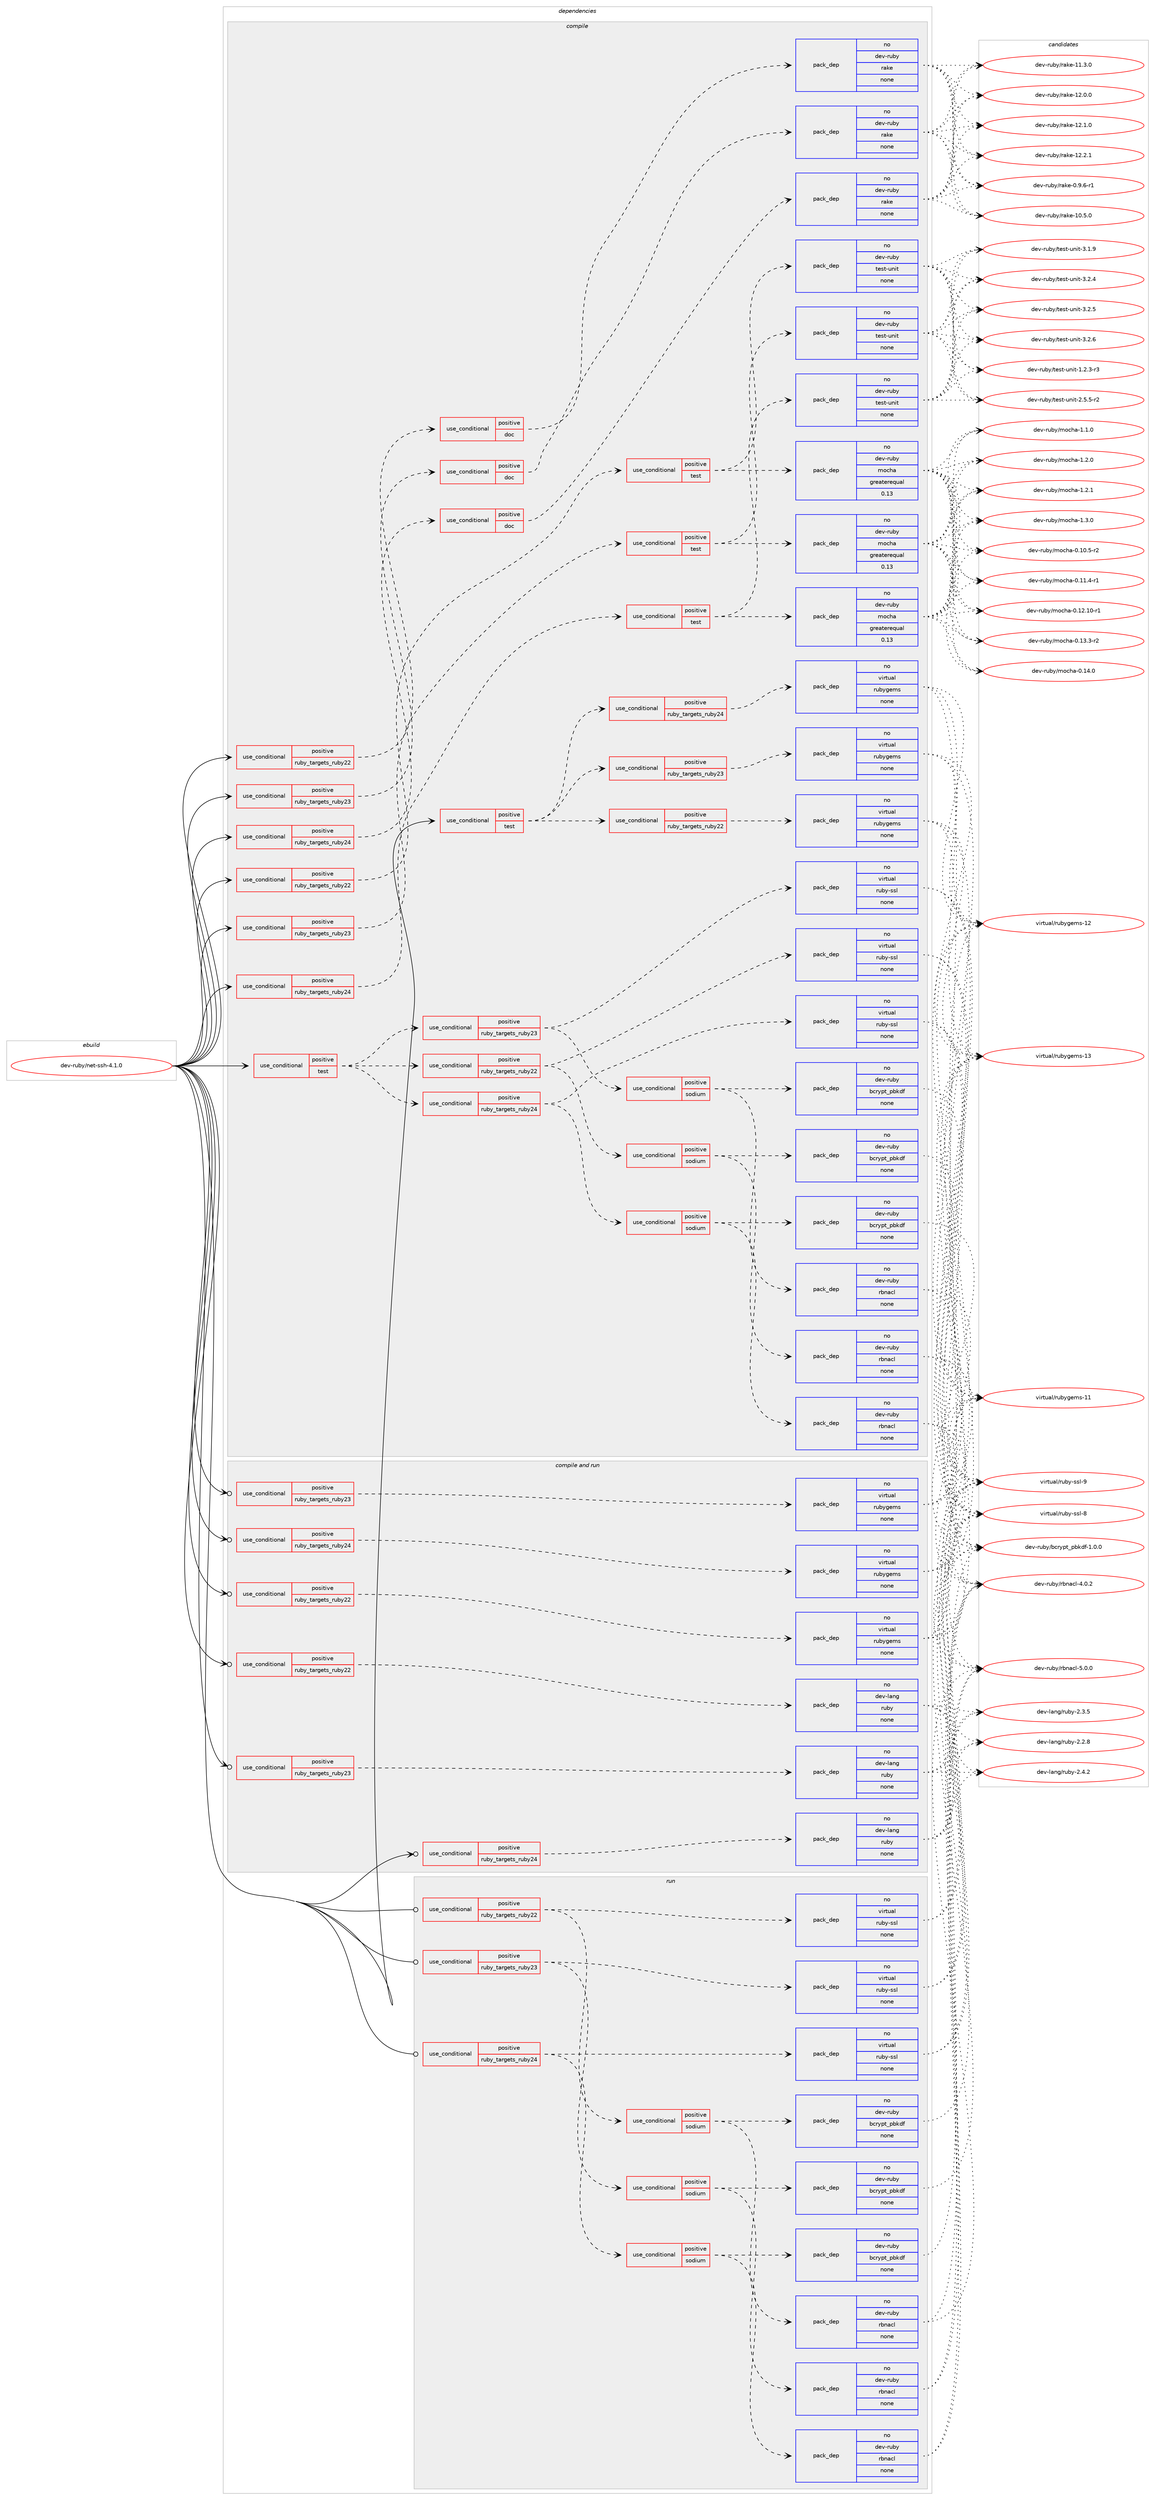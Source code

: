 digraph prolog {

# *************
# Graph options
# *************

newrank=true;
concentrate=true;
compound=true;
graph [rankdir=LR,fontname=Helvetica,fontsize=10,ranksep=1.5];#, ranksep=2.5, nodesep=0.2];
edge  [arrowhead=vee];
node  [fontname=Helvetica,fontsize=10];

# **********
# The ebuild
# **********

subgraph cluster_leftcol {
color=gray;
rank=same;
label=<<i>ebuild</i>>;
id [label="dev-ruby/net-ssh-4.1.0", color=red, width=4, href="../dev-ruby/net-ssh-4.1.0.svg"];
}

# ****************
# The dependencies
# ****************

subgraph cluster_midcol {
color=gray;
label=<<i>dependencies</i>>;
subgraph cluster_compile {
fillcolor="#eeeeee";
style=filled;
label=<<i>compile</i>>;
subgraph cond63275 {
dependency250490 [label=<<TABLE BORDER="0" CELLBORDER="1" CELLSPACING="0" CELLPADDING="4"><TR><TD ROWSPAN="3" CELLPADDING="10">use_conditional</TD></TR><TR><TD>positive</TD></TR><TR><TD>ruby_targets_ruby22</TD></TR></TABLE>>, shape=none, color=red];
subgraph cond63276 {
dependency250491 [label=<<TABLE BORDER="0" CELLBORDER="1" CELLSPACING="0" CELLPADDING="4"><TR><TD ROWSPAN="3" CELLPADDING="10">use_conditional</TD></TR><TR><TD>positive</TD></TR><TR><TD>doc</TD></TR></TABLE>>, shape=none, color=red];
subgraph pack183110 {
dependency250492 [label=<<TABLE BORDER="0" CELLBORDER="1" CELLSPACING="0" CELLPADDING="4" WIDTH="220"><TR><TD ROWSPAN="6" CELLPADDING="30">pack_dep</TD></TR><TR><TD WIDTH="110">no</TD></TR><TR><TD>dev-ruby</TD></TR><TR><TD>rake</TD></TR><TR><TD>none</TD></TR><TR><TD></TD></TR></TABLE>>, shape=none, color=blue];
}
dependency250491:e -> dependency250492:w [weight=20,style="dashed",arrowhead="vee"];
}
dependency250490:e -> dependency250491:w [weight=20,style="dashed",arrowhead="vee"];
}
id:e -> dependency250490:w [weight=20,style="solid",arrowhead="vee"];
subgraph cond63277 {
dependency250493 [label=<<TABLE BORDER="0" CELLBORDER="1" CELLSPACING="0" CELLPADDING="4"><TR><TD ROWSPAN="3" CELLPADDING="10">use_conditional</TD></TR><TR><TD>positive</TD></TR><TR><TD>ruby_targets_ruby22</TD></TR></TABLE>>, shape=none, color=red];
subgraph cond63278 {
dependency250494 [label=<<TABLE BORDER="0" CELLBORDER="1" CELLSPACING="0" CELLPADDING="4"><TR><TD ROWSPAN="3" CELLPADDING="10">use_conditional</TD></TR><TR><TD>positive</TD></TR><TR><TD>test</TD></TR></TABLE>>, shape=none, color=red];
subgraph pack183111 {
dependency250495 [label=<<TABLE BORDER="0" CELLBORDER="1" CELLSPACING="0" CELLPADDING="4" WIDTH="220"><TR><TD ROWSPAN="6" CELLPADDING="30">pack_dep</TD></TR><TR><TD WIDTH="110">no</TD></TR><TR><TD>dev-ruby</TD></TR><TR><TD>test-unit</TD></TR><TR><TD>none</TD></TR><TR><TD></TD></TR></TABLE>>, shape=none, color=blue];
}
dependency250494:e -> dependency250495:w [weight=20,style="dashed",arrowhead="vee"];
subgraph pack183112 {
dependency250496 [label=<<TABLE BORDER="0" CELLBORDER="1" CELLSPACING="0" CELLPADDING="4" WIDTH="220"><TR><TD ROWSPAN="6" CELLPADDING="30">pack_dep</TD></TR><TR><TD WIDTH="110">no</TD></TR><TR><TD>dev-ruby</TD></TR><TR><TD>mocha</TD></TR><TR><TD>greaterequal</TD></TR><TR><TD>0.13</TD></TR></TABLE>>, shape=none, color=blue];
}
dependency250494:e -> dependency250496:w [weight=20,style="dashed",arrowhead="vee"];
}
dependency250493:e -> dependency250494:w [weight=20,style="dashed",arrowhead="vee"];
}
id:e -> dependency250493:w [weight=20,style="solid",arrowhead="vee"];
subgraph cond63279 {
dependency250497 [label=<<TABLE BORDER="0" CELLBORDER="1" CELLSPACING="0" CELLPADDING="4"><TR><TD ROWSPAN="3" CELLPADDING="10">use_conditional</TD></TR><TR><TD>positive</TD></TR><TR><TD>ruby_targets_ruby23</TD></TR></TABLE>>, shape=none, color=red];
subgraph cond63280 {
dependency250498 [label=<<TABLE BORDER="0" CELLBORDER="1" CELLSPACING="0" CELLPADDING="4"><TR><TD ROWSPAN="3" CELLPADDING="10">use_conditional</TD></TR><TR><TD>positive</TD></TR><TR><TD>doc</TD></TR></TABLE>>, shape=none, color=red];
subgraph pack183113 {
dependency250499 [label=<<TABLE BORDER="0" CELLBORDER="1" CELLSPACING="0" CELLPADDING="4" WIDTH="220"><TR><TD ROWSPAN="6" CELLPADDING="30">pack_dep</TD></TR><TR><TD WIDTH="110">no</TD></TR><TR><TD>dev-ruby</TD></TR><TR><TD>rake</TD></TR><TR><TD>none</TD></TR><TR><TD></TD></TR></TABLE>>, shape=none, color=blue];
}
dependency250498:e -> dependency250499:w [weight=20,style="dashed",arrowhead="vee"];
}
dependency250497:e -> dependency250498:w [weight=20,style="dashed",arrowhead="vee"];
}
id:e -> dependency250497:w [weight=20,style="solid",arrowhead="vee"];
subgraph cond63281 {
dependency250500 [label=<<TABLE BORDER="0" CELLBORDER="1" CELLSPACING="0" CELLPADDING="4"><TR><TD ROWSPAN="3" CELLPADDING="10">use_conditional</TD></TR><TR><TD>positive</TD></TR><TR><TD>ruby_targets_ruby23</TD></TR></TABLE>>, shape=none, color=red];
subgraph cond63282 {
dependency250501 [label=<<TABLE BORDER="0" CELLBORDER="1" CELLSPACING="0" CELLPADDING="4"><TR><TD ROWSPAN="3" CELLPADDING="10">use_conditional</TD></TR><TR><TD>positive</TD></TR><TR><TD>test</TD></TR></TABLE>>, shape=none, color=red];
subgraph pack183114 {
dependency250502 [label=<<TABLE BORDER="0" CELLBORDER="1" CELLSPACING="0" CELLPADDING="4" WIDTH="220"><TR><TD ROWSPAN="6" CELLPADDING="30">pack_dep</TD></TR><TR><TD WIDTH="110">no</TD></TR><TR><TD>dev-ruby</TD></TR><TR><TD>test-unit</TD></TR><TR><TD>none</TD></TR><TR><TD></TD></TR></TABLE>>, shape=none, color=blue];
}
dependency250501:e -> dependency250502:w [weight=20,style="dashed",arrowhead="vee"];
subgraph pack183115 {
dependency250503 [label=<<TABLE BORDER="0" CELLBORDER="1" CELLSPACING="0" CELLPADDING="4" WIDTH="220"><TR><TD ROWSPAN="6" CELLPADDING="30">pack_dep</TD></TR><TR><TD WIDTH="110">no</TD></TR><TR><TD>dev-ruby</TD></TR><TR><TD>mocha</TD></TR><TR><TD>greaterequal</TD></TR><TR><TD>0.13</TD></TR></TABLE>>, shape=none, color=blue];
}
dependency250501:e -> dependency250503:w [weight=20,style="dashed",arrowhead="vee"];
}
dependency250500:e -> dependency250501:w [weight=20,style="dashed",arrowhead="vee"];
}
id:e -> dependency250500:w [weight=20,style="solid",arrowhead="vee"];
subgraph cond63283 {
dependency250504 [label=<<TABLE BORDER="0" CELLBORDER="1" CELLSPACING="0" CELLPADDING="4"><TR><TD ROWSPAN="3" CELLPADDING="10">use_conditional</TD></TR><TR><TD>positive</TD></TR><TR><TD>ruby_targets_ruby24</TD></TR></TABLE>>, shape=none, color=red];
subgraph cond63284 {
dependency250505 [label=<<TABLE BORDER="0" CELLBORDER="1" CELLSPACING="0" CELLPADDING="4"><TR><TD ROWSPAN="3" CELLPADDING="10">use_conditional</TD></TR><TR><TD>positive</TD></TR><TR><TD>doc</TD></TR></TABLE>>, shape=none, color=red];
subgraph pack183116 {
dependency250506 [label=<<TABLE BORDER="0" CELLBORDER="1" CELLSPACING="0" CELLPADDING="4" WIDTH="220"><TR><TD ROWSPAN="6" CELLPADDING="30">pack_dep</TD></TR><TR><TD WIDTH="110">no</TD></TR><TR><TD>dev-ruby</TD></TR><TR><TD>rake</TD></TR><TR><TD>none</TD></TR><TR><TD></TD></TR></TABLE>>, shape=none, color=blue];
}
dependency250505:e -> dependency250506:w [weight=20,style="dashed",arrowhead="vee"];
}
dependency250504:e -> dependency250505:w [weight=20,style="dashed",arrowhead="vee"];
}
id:e -> dependency250504:w [weight=20,style="solid",arrowhead="vee"];
subgraph cond63285 {
dependency250507 [label=<<TABLE BORDER="0" CELLBORDER="1" CELLSPACING="0" CELLPADDING="4"><TR><TD ROWSPAN="3" CELLPADDING="10">use_conditional</TD></TR><TR><TD>positive</TD></TR><TR><TD>ruby_targets_ruby24</TD></TR></TABLE>>, shape=none, color=red];
subgraph cond63286 {
dependency250508 [label=<<TABLE BORDER="0" CELLBORDER="1" CELLSPACING="0" CELLPADDING="4"><TR><TD ROWSPAN="3" CELLPADDING="10">use_conditional</TD></TR><TR><TD>positive</TD></TR><TR><TD>test</TD></TR></TABLE>>, shape=none, color=red];
subgraph pack183117 {
dependency250509 [label=<<TABLE BORDER="0" CELLBORDER="1" CELLSPACING="0" CELLPADDING="4" WIDTH="220"><TR><TD ROWSPAN="6" CELLPADDING="30">pack_dep</TD></TR><TR><TD WIDTH="110">no</TD></TR><TR><TD>dev-ruby</TD></TR><TR><TD>test-unit</TD></TR><TR><TD>none</TD></TR><TR><TD></TD></TR></TABLE>>, shape=none, color=blue];
}
dependency250508:e -> dependency250509:w [weight=20,style="dashed",arrowhead="vee"];
subgraph pack183118 {
dependency250510 [label=<<TABLE BORDER="0" CELLBORDER="1" CELLSPACING="0" CELLPADDING="4" WIDTH="220"><TR><TD ROWSPAN="6" CELLPADDING="30">pack_dep</TD></TR><TR><TD WIDTH="110">no</TD></TR><TR><TD>dev-ruby</TD></TR><TR><TD>mocha</TD></TR><TR><TD>greaterequal</TD></TR><TR><TD>0.13</TD></TR></TABLE>>, shape=none, color=blue];
}
dependency250508:e -> dependency250510:w [weight=20,style="dashed",arrowhead="vee"];
}
dependency250507:e -> dependency250508:w [weight=20,style="dashed",arrowhead="vee"];
}
id:e -> dependency250507:w [weight=20,style="solid",arrowhead="vee"];
subgraph cond63287 {
dependency250511 [label=<<TABLE BORDER="0" CELLBORDER="1" CELLSPACING="0" CELLPADDING="4"><TR><TD ROWSPAN="3" CELLPADDING="10">use_conditional</TD></TR><TR><TD>positive</TD></TR><TR><TD>test</TD></TR></TABLE>>, shape=none, color=red];
subgraph cond63288 {
dependency250512 [label=<<TABLE BORDER="0" CELLBORDER="1" CELLSPACING="0" CELLPADDING="4"><TR><TD ROWSPAN="3" CELLPADDING="10">use_conditional</TD></TR><TR><TD>positive</TD></TR><TR><TD>ruby_targets_ruby22</TD></TR></TABLE>>, shape=none, color=red];
subgraph pack183119 {
dependency250513 [label=<<TABLE BORDER="0" CELLBORDER="1" CELLSPACING="0" CELLPADDING="4" WIDTH="220"><TR><TD ROWSPAN="6" CELLPADDING="30">pack_dep</TD></TR><TR><TD WIDTH="110">no</TD></TR><TR><TD>virtual</TD></TR><TR><TD>ruby-ssl</TD></TR><TR><TD>none</TD></TR><TR><TD></TD></TR></TABLE>>, shape=none, color=blue];
}
dependency250512:e -> dependency250513:w [weight=20,style="dashed",arrowhead="vee"];
subgraph cond63289 {
dependency250514 [label=<<TABLE BORDER="0" CELLBORDER="1" CELLSPACING="0" CELLPADDING="4"><TR><TD ROWSPAN="3" CELLPADDING="10">use_conditional</TD></TR><TR><TD>positive</TD></TR><TR><TD>sodium</TD></TR></TABLE>>, shape=none, color=red];
subgraph pack183120 {
dependency250515 [label=<<TABLE BORDER="0" CELLBORDER="1" CELLSPACING="0" CELLPADDING="4" WIDTH="220"><TR><TD ROWSPAN="6" CELLPADDING="30">pack_dep</TD></TR><TR><TD WIDTH="110">no</TD></TR><TR><TD>dev-ruby</TD></TR><TR><TD>rbnacl</TD></TR><TR><TD>none</TD></TR><TR><TD></TD></TR></TABLE>>, shape=none, color=blue];
}
dependency250514:e -> dependency250515:w [weight=20,style="dashed",arrowhead="vee"];
subgraph pack183121 {
dependency250516 [label=<<TABLE BORDER="0" CELLBORDER="1" CELLSPACING="0" CELLPADDING="4" WIDTH="220"><TR><TD ROWSPAN="6" CELLPADDING="30">pack_dep</TD></TR><TR><TD WIDTH="110">no</TD></TR><TR><TD>dev-ruby</TD></TR><TR><TD>bcrypt_pbkdf</TD></TR><TR><TD>none</TD></TR><TR><TD></TD></TR></TABLE>>, shape=none, color=blue];
}
dependency250514:e -> dependency250516:w [weight=20,style="dashed",arrowhead="vee"];
}
dependency250512:e -> dependency250514:w [weight=20,style="dashed",arrowhead="vee"];
}
dependency250511:e -> dependency250512:w [weight=20,style="dashed",arrowhead="vee"];
subgraph cond63290 {
dependency250517 [label=<<TABLE BORDER="0" CELLBORDER="1" CELLSPACING="0" CELLPADDING="4"><TR><TD ROWSPAN="3" CELLPADDING="10">use_conditional</TD></TR><TR><TD>positive</TD></TR><TR><TD>ruby_targets_ruby23</TD></TR></TABLE>>, shape=none, color=red];
subgraph pack183122 {
dependency250518 [label=<<TABLE BORDER="0" CELLBORDER="1" CELLSPACING="0" CELLPADDING="4" WIDTH="220"><TR><TD ROWSPAN="6" CELLPADDING="30">pack_dep</TD></TR><TR><TD WIDTH="110">no</TD></TR><TR><TD>virtual</TD></TR><TR><TD>ruby-ssl</TD></TR><TR><TD>none</TD></TR><TR><TD></TD></TR></TABLE>>, shape=none, color=blue];
}
dependency250517:e -> dependency250518:w [weight=20,style="dashed",arrowhead="vee"];
subgraph cond63291 {
dependency250519 [label=<<TABLE BORDER="0" CELLBORDER="1" CELLSPACING="0" CELLPADDING="4"><TR><TD ROWSPAN="3" CELLPADDING="10">use_conditional</TD></TR><TR><TD>positive</TD></TR><TR><TD>sodium</TD></TR></TABLE>>, shape=none, color=red];
subgraph pack183123 {
dependency250520 [label=<<TABLE BORDER="0" CELLBORDER="1" CELLSPACING="0" CELLPADDING="4" WIDTH="220"><TR><TD ROWSPAN="6" CELLPADDING="30">pack_dep</TD></TR><TR><TD WIDTH="110">no</TD></TR><TR><TD>dev-ruby</TD></TR><TR><TD>rbnacl</TD></TR><TR><TD>none</TD></TR><TR><TD></TD></TR></TABLE>>, shape=none, color=blue];
}
dependency250519:e -> dependency250520:w [weight=20,style="dashed",arrowhead="vee"];
subgraph pack183124 {
dependency250521 [label=<<TABLE BORDER="0" CELLBORDER="1" CELLSPACING="0" CELLPADDING="4" WIDTH="220"><TR><TD ROWSPAN="6" CELLPADDING="30">pack_dep</TD></TR><TR><TD WIDTH="110">no</TD></TR><TR><TD>dev-ruby</TD></TR><TR><TD>bcrypt_pbkdf</TD></TR><TR><TD>none</TD></TR><TR><TD></TD></TR></TABLE>>, shape=none, color=blue];
}
dependency250519:e -> dependency250521:w [weight=20,style="dashed",arrowhead="vee"];
}
dependency250517:e -> dependency250519:w [weight=20,style="dashed",arrowhead="vee"];
}
dependency250511:e -> dependency250517:w [weight=20,style="dashed",arrowhead="vee"];
subgraph cond63292 {
dependency250522 [label=<<TABLE BORDER="0" CELLBORDER="1" CELLSPACING="0" CELLPADDING="4"><TR><TD ROWSPAN="3" CELLPADDING="10">use_conditional</TD></TR><TR><TD>positive</TD></TR><TR><TD>ruby_targets_ruby24</TD></TR></TABLE>>, shape=none, color=red];
subgraph pack183125 {
dependency250523 [label=<<TABLE BORDER="0" CELLBORDER="1" CELLSPACING="0" CELLPADDING="4" WIDTH="220"><TR><TD ROWSPAN="6" CELLPADDING="30">pack_dep</TD></TR><TR><TD WIDTH="110">no</TD></TR><TR><TD>virtual</TD></TR><TR><TD>ruby-ssl</TD></TR><TR><TD>none</TD></TR><TR><TD></TD></TR></TABLE>>, shape=none, color=blue];
}
dependency250522:e -> dependency250523:w [weight=20,style="dashed",arrowhead="vee"];
subgraph cond63293 {
dependency250524 [label=<<TABLE BORDER="0" CELLBORDER="1" CELLSPACING="0" CELLPADDING="4"><TR><TD ROWSPAN="3" CELLPADDING="10">use_conditional</TD></TR><TR><TD>positive</TD></TR><TR><TD>sodium</TD></TR></TABLE>>, shape=none, color=red];
subgraph pack183126 {
dependency250525 [label=<<TABLE BORDER="0" CELLBORDER="1" CELLSPACING="0" CELLPADDING="4" WIDTH="220"><TR><TD ROWSPAN="6" CELLPADDING="30">pack_dep</TD></TR><TR><TD WIDTH="110">no</TD></TR><TR><TD>dev-ruby</TD></TR><TR><TD>rbnacl</TD></TR><TR><TD>none</TD></TR><TR><TD></TD></TR></TABLE>>, shape=none, color=blue];
}
dependency250524:e -> dependency250525:w [weight=20,style="dashed",arrowhead="vee"];
subgraph pack183127 {
dependency250526 [label=<<TABLE BORDER="0" CELLBORDER="1" CELLSPACING="0" CELLPADDING="4" WIDTH="220"><TR><TD ROWSPAN="6" CELLPADDING="30">pack_dep</TD></TR><TR><TD WIDTH="110">no</TD></TR><TR><TD>dev-ruby</TD></TR><TR><TD>bcrypt_pbkdf</TD></TR><TR><TD>none</TD></TR><TR><TD></TD></TR></TABLE>>, shape=none, color=blue];
}
dependency250524:e -> dependency250526:w [weight=20,style="dashed",arrowhead="vee"];
}
dependency250522:e -> dependency250524:w [weight=20,style="dashed",arrowhead="vee"];
}
dependency250511:e -> dependency250522:w [weight=20,style="dashed",arrowhead="vee"];
}
id:e -> dependency250511:w [weight=20,style="solid",arrowhead="vee"];
subgraph cond63294 {
dependency250527 [label=<<TABLE BORDER="0" CELLBORDER="1" CELLSPACING="0" CELLPADDING="4"><TR><TD ROWSPAN="3" CELLPADDING="10">use_conditional</TD></TR><TR><TD>positive</TD></TR><TR><TD>test</TD></TR></TABLE>>, shape=none, color=red];
subgraph cond63295 {
dependency250528 [label=<<TABLE BORDER="0" CELLBORDER="1" CELLSPACING="0" CELLPADDING="4"><TR><TD ROWSPAN="3" CELLPADDING="10">use_conditional</TD></TR><TR><TD>positive</TD></TR><TR><TD>ruby_targets_ruby22</TD></TR></TABLE>>, shape=none, color=red];
subgraph pack183128 {
dependency250529 [label=<<TABLE BORDER="0" CELLBORDER="1" CELLSPACING="0" CELLPADDING="4" WIDTH="220"><TR><TD ROWSPAN="6" CELLPADDING="30">pack_dep</TD></TR><TR><TD WIDTH="110">no</TD></TR><TR><TD>virtual</TD></TR><TR><TD>rubygems</TD></TR><TR><TD>none</TD></TR><TR><TD></TD></TR></TABLE>>, shape=none, color=blue];
}
dependency250528:e -> dependency250529:w [weight=20,style="dashed",arrowhead="vee"];
}
dependency250527:e -> dependency250528:w [weight=20,style="dashed",arrowhead="vee"];
subgraph cond63296 {
dependency250530 [label=<<TABLE BORDER="0" CELLBORDER="1" CELLSPACING="0" CELLPADDING="4"><TR><TD ROWSPAN="3" CELLPADDING="10">use_conditional</TD></TR><TR><TD>positive</TD></TR><TR><TD>ruby_targets_ruby23</TD></TR></TABLE>>, shape=none, color=red];
subgraph pack183129 {
dependency250531 [label=<<TABLE BORDER="0" CELLBORDER="1" CELLSPACING="0" CELLPADDING="4" WIDTH="220"><TR><TD ROWSPAN="6" CELLPADDING="30">pack_dep</TD></TR><TR><TD WIDTH="110">no</TD></TR><TR><TD>virtual</TD></TR><TR><TD>rubygems</TD></TR><TR><TD>none</TD></TR><TR><TD></TD></TR></TABLE>>, shape=none, color=blue];
}
dependency250530:e -> dependency250531:w [weight=20,style="dashed",arrowhead="vee"];
}
dependency250527:e -> dependency250530:w [weight=20,style="dashed",arrowhead="vee"];
subgraph cond63297 {
dependency250532 [label=<<TABLE BORDER="0" CELLBORDER="1" CELLSPACING="0" CELLPADDING="4"><TR><TD ROWSPAN="3" CELLPADDING="10">use_conditional</TD></TR><TR><TD>positive</TD></TR><TR><TD>ruby_targets_ruby24</TD></TR></TABLE>>, shape=none, color=red];
subgraph pack183130 {
dependency250533 [label=<<TABLE BORDER="0" CELLBORDER="1" CELLSPACING="0" CELLPADDING="4" WIDTH="220"><TR><TD ROWSPAN="6" CELLPADDING="30">pack_dep</TD></TR><TR><TD WIDTH="110">no</TD></TR><TR><TD>virtual</TD></TR><TR><TD>rubygems</TD></TR><TR><TD>none</TD></TR><TR><TD></TD></TR></TABLE>>, shape=none, color=blue];
}
dependency250532:e -> dependency250533:w [weight=20,style="dashed",arrowhead="vee"];
}
dependency250527:e -> dependency250532:w [weight=20,style="dashed",arrowhead="vee"];
}
id:e -> dependency250527:w [weight=20,style="solid",arrowhead="vee"];
}
subgraph cluster_compileandrun {
fillcolor="#eeeeee";
style=filled;
label=<<i>compile and run</i>>;
subgraph cond63298 {
dependency250534 [label=<<TABLE BORDER="0" CELLBORDER="1" CELLSPACING="0" CELLPADDING="4"><TR><TD ROWSPAN="3" CELLPADDING="10">use_conditional</TD></TR><TR><TD>positive</TD></TR><TR><TD>ruby_targets_ruby22</TD></TR></TABLE>>, shape=none, color=red];
subgraph pack183131 {
dependency250535 [label=<<TABLE BORDER="0" CELLBORDER="1" CELLSPACING="0" CELLPADDING="4" WIDTH="220"><TR><TD ROWSPAN="6" CELLPADDING="30">pack_dep</TD></TR><TR><TD WIDTH="110">no</TD></TR><TR><TD>dev-lang</TD></TR><TR><TD>ruby</TD></TR><TR><TD>none</TD></TR><TR><TD></TD></TR></TABLE>>, shape=none, color=blue];
}
dependency250534:e -> dependency250535:w [weight=20,style="dashed",arrowhead="vee"];
}
id:e -> dependency250534:w [weight=20,style="solid",arrowhead="odotvee"];
subgraph cond63299 {
dependency250536 [label=<<TABLE BORDER="0" CELLBORDER="1" CELLSPACING="0" CELLPADDING="4"><TR><TD ROWSPAN="3" CELLPADDING="10">use_conditional</TD></TR><TR><TD>positive</TD></TR><TR><TD>ruby_targets_ruby22</TD></TR></TABLE>>, shape=none, color=red];
subgraph pack183132 {
dependency250537 [label=<<TABLE BORDER="0" CELLBORDER="1" CELLSPACING="0" CELLPADDING="4" WIDTH="220"><TR><TD ROWSPAN="6" CELLPADDING="30">pack_dep</TD></TR><TR><TD WIDTH="110">no</TD></TR><TR><TD>virtual</TD></TR><TR><TD>rubygems</TD></TR><TR><TD>none</TD></TR><TR><TD></TD></TR></TABLE>>, shape=none, color=blue];
}
dependency250536:e -> dependency250537:w [weight=20,style="dashed",arrowhead="vee"];
}
id:e -> dependency250536:w [weight=20,style="solid",arrowhead="odotvee"];
subgraph cond63300 {
dependency250538 [label=<<TABLE BORDER="0" CELLBORDER="1" CELLSPACING="0" CELLPADDING="4"><TR><TD ROWSPAN="3" CELLPADDING="10">use_conditional</TD></TR><TR><TD>positive</TD></TR><TR><TD>ruby_targets_ruby23</TD></TR></TABLE>>, shape=none, color=red];
subgraph pack183133 {
dependency250539 [label=<<TABLE BORDER="0" CELLBORDER="1" CELLSPACING="0" CELLPADDING="4" WIDTH="220"><TR><TD ROWSPAN="6" CELLPADDING="30">pack_dep</TD></TR><TR><TD WIDTH="110">no</TD></TR><TR><TD>dev-lang</TD></TR><TR><TD>ruby</TD></TR><TR><TD>none</TD></TR><TR><TD></TD></TR></TABLE>>, shape=none, color=blue];
}
dependency250538:e -> dependency250539:w [weight=20,style="dashed",arrowhead="vee"];
}
id:e -> dependency250538:w [weight=20,style="solid",arrowhead="odotvee"];
subgraph cond63301 {
dependency250540 [label=<<TABLE BORDER="0" CELLBORDER="1" CELLSPACING="0" CELLPADDING="4"><TR><TD ROWSPAN="3" CELLPADDING="10">use_conditional</TD></TR><TR><TD>positive</TD></TR><TR><TD>ruby_targets_ruby23</TD></TR></TABLE>>, shape=none, color=red];
subgraph pack183134 {
dependency250541 [label=<<TABLE BORDER="0" CELLBORDER="1" CELLSPACING="0" CELLPADDING="4" WIDTH="220"><TR><TD ROWSPAN="6" CELLPADDING="30">pack_dep</TD></TR><TR><TD WIDTH="110">no</TD></TR><TR><TD>virtual</TD></TR><TR><TD>rubygems</TD></TR><TR><TD>none</TD></TR><TR><TD></TD></TR></TABLE>>, shape=none, color=blue];
}
dependency250540:e -> dependency250541:w [weight=20,style="dashed",arrowhead="vee"];
}
id:e -> dependency250540:w [weight=20,style="solid",arrowhead="odotvee"];
subgraph cond63302 {
dependency250542 [label=<<TABLE BORDER="0" CELLBORDER="1" CELLSPACING="0" CELLPADDING="4"><TR><TD ROWSPAN="3" CELLPADDING="10">use_conditional</TD></TR><TR><TD>positive</TD></TR><TR><TD>ruby_targets_ruby24</TD></TR></TABLE>>, shape=none, color=red];
subgraph pack183135 {
dependency250543 [label=<<TABLE BORDER="0" CELLBORDER="1" CELLSPACING="0" CELLPADDING="4" WIDTH="220"><TR><TD ROWSPAN="6" CELLPADDING="30">pack_dep</TD></TR><TR><TD WIDTH="110">no</TD></TR><TR><TD>dev-lang</TD></TR><TR><TD>ruby</TD></TR><TR><TD>none</TD></TR><TR><TD></TD></TR></TABLE>>, shape=none, color=blue];
}
dependency250542:e -> dependency250543:w [weight=20,style="dashed",arrowhead="vee"];
}
id:e -> dependency250542:w [weight=20,style="solid",arrowhead="odotvee"];
subgraph cond63303 {
dependency250544 [label=<<TABLE BORDER="0" CELLBORDER="1" CELLSPACING="0" CELLPADDING="4"><TR><TD ROWSPAN="3" CELLPADDING="10">use_conditional</TD></TR><TR><TD>positive</TD></TR><TR><TD>ruby_targets_ruby24</TD></TR></TABLE>>, shape=none, color=red];
subgraph pack183136 {
dependency250545 [label=<<TABLE BORDER="0" CELLBORDER="1" CELLSPACING="0" CELLPADDING="4" WIDTH="220"><TR><TD ROWSPAN="6" CELLPADDING="30">pack_dep</TD></TR><TR><TD WIDTH="110">no</TD></TR><TR><TD>virtual</TD></TR><TR><TD>rubygems</TD></TR><TR><TD>none</TD></TR><TR><TD></TD></TR></TABLE>>, shape=none, color=blue];
}
dependency250544:e -> dependency250545:w [weight=20,style="dashed",arrowhead="vee"];
}
id:e -> dependency250544:w [weight=20,style="solid",arrowhead="odotvee"];
}
subgraph cluster_run {
fillcolor="#eeeeee";
style=filled;
label=<<i>run</i>>;
subgraph cond63304 {
dependency250546 [label=<<TABLE BORDER="0" CELLBORDER="1" CELLSPACING="0" CELLPADDING="4"><TR><TD ROWSPAN="3" CELLPADDING="10">use_conditional</TD></TR><TR><TD>positive</TD></TR><TR><TD>ruby_targets_ruby22</TD></TR></TABLE>>, shape=none, color=red];
subgraph pack183137 {
dependency250547 [label=<<TABLE BORDER="0" CELLBORDER="1" CELLSPACING="0" CELLPADDING="4" WIDTH="220"><TR><TD ROWSPAN="6" CELLPADDING="30">pack_dep</TD></TR><TR><TD WIDTH="110">no</TD></TR><TR><TD>virtual</TD></TR><TR><TD>ruby-ssl</TD></TR><TR><TD>none</TD></TR><TR><TD></TD></TR></TABLE>>, shape=none, color=blue];
}
dependency250546:e -> dependency250547:w [weight=20,style="dashed",arrowhead="vee"];
subgraph cond63305 {
dependency250548 [label=<<TABLE BORDER="0" CELLBORDER="1" CELLSPACING="0" CELLPADDING="4"><TR><TD ROWSPAN="3" CELLPADDING="10">use_conditional</TD></TR><TR><TD>positive</TD></TR><TR><TD>sodium</TD></TR></TABLE>>, shape=none, color=red];
subgraph pack183138 {
dependency250549 [label=<<TABLE BORDER="0" CELLBORDER="1" CELLSPACING="0" CELLPADDING="4" WIDTH="220"><TR><TD ROWSPAN="6" CELLPADDING="30">pack_dep</TD></TR><TR><TD WIDTH="110">no</TD></TR><TR><TD>dev-ruby</TD></TR><TR><TD>rbnacl</TD></TR><TR><TD>none</TD></TR><TR><TD></TD></TR></TABLE>>, shape=none, color=blue];
}
dependency250548:e -> dependency250549:w [weight=20,style="dashed",arrowhead="vee"];
subgraph pack183139 {
dependency250550 [label=<<TABLE BORDER="0" CELLBORDER="1" CELLSPACING="0" CELLPADDING="4" WIDTH="220"><TR><TD ROWSPAN="6" CELLPADDING="30">pack_dep</TD></TR><TR><TD WIDTH="110">no</TD></TR><TR><TD>dev-ruby</TD></TR><TR><TD>bcrypt_pbkdf</TD></TR><TR><TD>none</TD></TR><TR><TD></TD></TR></TABLE>>, shape=none, color=blue];
}
dependency250548:e -> dependency250550:w [weight=20,style="dashed",arrowhead="vee"];
}
dependency250546:e -> dependency250548:w [weight=20,style="dashed",arrowhead="vee"];
}
id:e -> dependency250546:w [weight=20,style="solid",arrowhead="odot"];
subgraph cond63306 {
dependency250551 [label=<<TABLE BORDER="0" CELLBORDER="1" CELLSPACING="0" CELLPADDING="4"><TR><TD ROWSPAN="3" CELLPADDING="10">use_conditional</TD></TR><TR><TD>positive</TD></TR><TR><TD>ruby_targets_ruby23</TD></TR></TABLE>>, shape=none, color=red];
subgraph pack183140 {
dependency250552 [label=<<TABLE BORDER="0" CELLBORDER="1" CELLSPACING="0" CELLPADDING="4" WIDTH="220"><TR><TD ROWSPAN="6" CELLPADDING="30">pack_dep</TD></TR><TR><TD WIDTH="110">no</TD></TR><TR><TD>virtual</TD></TR><TR><TD>ruby-ssl</TD></TR><TR><TD>none</TD></TR><TR><TD></TD></TR></TABLE>>, shape=none, color=blue];
}
dependency250551:e -> dependency250552:w [weight=20,style="dashed",arrowhead="vee"];
subgraph cond63307 {
dependency250553 [label=<<TABLE BORDER="0" CELLBORDER="1" CELLSPACING="0" CELLPADDING="4"><TR><TD ROWSPAN="3" CELLPADDING="10">use_conditional</TD></TR><TR><TD>positive</TD></TR><TR><TD>sodium</TD></TR></TABLE>>, shape=none, color=red];
subgraph pack183141 {
dependency250554 [label=<<TABLE BORDER="0" CELLBORDER="1" CELLSPACING="0" CELLPADDING="4" WIDTH="220"><TR><TD ROWSPAN="6" CELLPADDING="30">pack_dep</TD></TR><TR><TD WIDTH="110">no</TD></TR><TR><TD>dev-ruby</TD></TR><TR><TD>rbnacl</TD></TR><TR><TD>none</TD></TR><TR><TD></TD></TR></TABLE>>, shape=none, color=blue];
}
dependency250553:e -> dependency250554:w [weight=20,style="dashed",arrowhead="vee"];
subgraph pack183142 {
dependency250555 [label=<<TABLE BORDER="0" CELLBORDER="1" CELLSPACING="0" CELLPADDING="4" WIDTH="220"><TR><TD ROWSPAN="6" CELLPADDING="30">pack_dep</TD></TR><TR><TD WIDTH="110">no</TD></TR><TR><TD>dev-ruby</TD></TR><TR><TD>bcrypt_pbkdf</TD></TR><TR><TD>none</TD></TR><TR><TD></TD></TR></TABLE>>, shape=none, color=blue];
}
dependency250553:e -> dependency250555:w [weight=20,style="dashed",arrowhead="vee"];
}
dependency250551:e -> dependency250553:w [weight=20,style="dashed",arrowhead="vee"];
}
id:e -> dependency250551:w [weight=20,style="solid",arrowhead="odot"];
subgraph cond63308 {
dependency250556 [label=<<TABLE BORDER="0" CELLBORDER="1" CELLSPACING="0" CELLPADDING="4"><TR><TD ROWSPAN="3" CELLPADDING="10">use_conditional</TD></TR><TR><TD>positive</TD></TR><TR><TD>ruby_targets_ruby24</TD></TR></TABLE>>, shape=none, color=red];
subgraph pack183143 {
dependency250557 [label=<<TABLE BORDER="0" CELLBORDER="1" CELLSPACING="0" CELLPADDING="4" WIDTH="220"><TR><TD ROWSPAN="6" CELLPADDING="30">pack_dep</TD></TR><TR><TD WIDTH="110">no</TD></TR><TR><TD>virtual</TD></TR><TR><TD>ruby-ssl</TD></TR><TR><TD>none</TD></TR><TR><TD></TD></TR></TABLE>>, shape=none, color=blue];
}
dependency250556:e -> dependency250557:w [weight=20,style="dashed",arrowhead="vee"];
subgraph cond63309 {
dependency250558 [label=<<TABLE BORDER="0" CELLBORDER="1" CELLSPACING="0" CELLPADDING="4"><TR><TD ROWSPAN="3" CELLPADDING="10">use_conditional</TD></TR><TR><TD>positive</TD></TR><TR><TD>sodium</TD></TR></TABLE>>, shape=none, color=red];
subgraph pack183144 {
dependency250559 [label=<<TABLE BORDER="0" CELLBORDER="1" CELLSPACING="0" CELLPADDING="4" WIDTH="220"><TR><TD ROWSPAN="6" CELLPADDING="30">pack_dep</TD></TR><TR><TD WIDTH="110">no</TD></TR><TR><TD>dev-ruby</TD></TR><TR><TD>rbnacl</TD></TR><TR><TD>none</TD></TR><TR><TD></TD></TR></TABLE>>, shape=none, color=blue];
}
dependency250558:e -> dependency250559:w [weight=20,style="dashed",arrowhead="vee"];
subgraph pack183145 {
dependency250560 [label=<<TABLE BORDER="0" CELLBORDER="1" CELLSPACING="0" CELLPADDING="4" WIDTH="220"><TR><TD ROWSPAN="6" CELLPADDING="30">pack_dep</TD></TR><TR><TD WIDTH="110">no</TD></TR><TR><TD>dev-ruby</TD></TR><TR><TD>bcrypt_pbkdf</TD></TR><TR><TD>none</TD></TR><TR><TD></TD></TR></TABLE>>, shape=none, color=blue];
}
dependency250558:e -> dependency250560:w [weight=20,style="dashed",arrowhead="vee"];
}
dependency250556:e -> dependency250558:w [weight=20,style="dashed",arrowhead="vee"];
}
id:e -> dependency250556:w [weight=20,style="solid",arrowhead="odot"];
}
}

# **************
# The candidates
# **************

subgraph cluster_choices {
rank=same;
color=gray;
label=<<i>candidates</i>>;

subgraph choice183110 {
color=black;
nodesep=1;
choice100101118451141179812147114971071014548465746544511449 [label="dev-ruby/rake-0.9.6-r1", color=red, width=4,href="../dev-ruby/rake-0.9.6-r1.svg"];
choice1001011184511411798121471149710710145494846534648 [label="dev-ruby/rake-10.5.0", color=red, width=4,href="../dev-ruby/rake-10.5.0.svg"];
choice1001011184511411798121471149710710145494946514648 [label="dev-ruby/rake-11.3.0", color=red, width=4,href="../dev-ruby/rake-11.3.0.svg"];
choice1001011184511411798121471149710710145495046484648 [label="dev-ruby/rake-12.0.0", color=red, width=4,href="../dev-ruby/rake-12.0.0.svg"];
choice1001011184511411798121471149710710145495046494648 [label="dev-ruby/rake-12.1.0", color=red, width=4,href="../dev-ruby/rake-12.1.0.svg"];
choice1001011184511411798121471149710710145495046504649 [label="dev-ruby/rake-12.2.1", color=red, width=4,href="../dev-ruby/rake-12.2.1.svg"];
dependency250492:e -> choice100101118451141179812147114971071014548465746544511449:w [style=dotted,weight="100"];
dependency250492:e -> choice1001011184511411798121471149710710145494846534648:w [style=dotted,weight="100"];
dependency250492:e -> choice1001011184511411798121471149710710145494946514648:w [style=dotted,weight="100"];
dependency250492:e -> choice1001011184511411798121471149710710145495046484648:w [style=dotted,weight="100"];
dependency250492:e -> choice1001011184511411798121471149710710145495046494648:w [style=dotted,weight="100"];
dependency250492:e -> choice1001011184511411798121471149710710145495046504649:w [style=dotted,weight="100"];
}
subgraph choice183111 {
color=black;
nodesep=1;
choice100101118451141179812147116101115116451171101051164549465046514511451 [label="dev-ruby/test-unit-1.2.3-r3", color=red, width=4,href="../dev-ruby/test-unit-1.2.3-r3.svg"];
choice100101118451141179812147116101115116451171101051164550465346534511450 [label="dev-ruby/test-unit-2.5.5-r2", color=red, width=4,href="../dev-ruby/test-unit-2.5.5-r2.svg"];
choice10010111845114117981214711610111511645117110105116455146494657 [label="dev-ruby/test-unit-3.1.9", color=red, width=4,href="../dev-ruby/test-unit-3.1.9.svg"];
choice10010111845114117981214711610111511645117110105116455146504652 [label="dev-ruby/test-unit-3.2.4", color=red, width=4,href="../dev-ruby/test-unit-3.2.4.svg"];
choice10010111845114117981214711610111511645117110105116455146504653 [label="dev-ruby/test-unit-3.2.5", color=red, width=4,href="../dev-ruby/test-unit-3.2.5.svg"];
choice10010111845114117981214711610111511645117110105116455146504654 [label="dev-ruby/test-unit-3.2.6", color=red, width=4,href="../dev-ruby/test-unit-3.2.6.svg"];
dependency250495:e -> choice100101118451141179812147116101115116451171101051164549465046514511451:w [style=dotted,weight="100"];
dependency250495:e -> choice100101118451141179812147116101115116451171101051164550465346534511450:w [style=dotted,weight="100"];
dependency250495:e -> choice10010111845114117981214711610111511645117110105116455146494657:w [style=dotted,weight="100"];
dependency250495:e -> choice10010111845114117981214711610111511645117110105116455146504652:w [style=dotted,weight="100"];
dependency250495:e -> choice10010111845114117981214711610111511645117110105116455146504653:w [style=dotted,weight="100"];
dependency250495:e -> choice10010111845114117981214711610111511645117110105116455146504654:w [style=dotted,weight="100"];
}
subgraph choice183112 {
color=black;
nodesep=1;
choice1001011184511411798121471091119910497454846494846534511450 [label="dev-ruby/mocha-0.10.5-r2", color=red, width=4,href="../dev-ruby/mocha-0.10.5-r2.svg"];
choice1001011184511411798121471091119910497454846494946524511449 [label="dev-ruby/mocha-0.11.4-r1", color=red, width=4,href="../dev-ruby/mocha-0.11.4-r1.svg"];
choice100101118451141179812147109111991049745484649504649484511449 [label="dev-ruby/mocha-0.12.10-r1", color=red, width=4,href="../dev-ruby/mocha-0.12.10-r1.svg"];
choice1001011184511411798121471091119910497454846495146514511450 [label="dev-ruby/mocha-0.13.3-r2", color=red, width=4,href="../dev-ruby/mocha-0.13.3-r2.svg"];
choice100101118451141179812147109111991049745484649524648 [label="dev-ruby/mocha-0.14.0", color=red, width=4,href="../dev-ruby/mocha-0.14.0.svg"];
choice1001011184511411798121471091119910497454946494648 [label="dev-ruby/mocha-1.1.0", color=red, width=4,href="../dev-ruby/mocha-1.1.0.svg"];
choice1001011184511411798121471091119910497454946504648 [label="dev-ruby/mocha-1.2.0", color=red, width=4,href="../dev-ruby/mocha-1.2.0.svg"];
choice1001011184511411798121471091119910497454946504649 [label="dev-ruby/mocha-1.2.1", color=red, width=4,href="../dev-ruby/mocha-1.2.1.svg"];
choice1001011184511411798121471091119910497454946514648 [label="dev-ruby/mocha-1.3.0", color=red, width=4,href="../dev-ruby/mocha-1.3.0.svg"];
dependency250496:e -> choice1001011184511411798121471091119910497454846494846534511450:w [style=dotted,weight="100"];
dependency250496:e -> choice1001011184511411798121471091119910497454846494946524511449:w [style=dotted,weight="100"];
dependency250496:e -> choice100101118451141179812147109111991049745484649504649484511449:w [style=dotted,weight="100"];
dependency250496:e -> choice1001011184511411798121471091119910497454846495146514511450:w [style=dotted,weight="100"];
dependency250496:e -> choice100101118451141179812147109111991049745484649524648:w [style=dotted,weight="100"];
dependency250496:e -> choice1001011184511411798121471091119910497454946494648:w [style=dotted,weight="100"];
dependency250496:e -> choice1001011184511411798121471091119910497454946504648:w [style=dotted,weight="100"];
dependency250496:e -> choice1001011184511411798121471091119910497454946504649:w [style=dotted,weight="100"];
dependency250496:e -> choice1001011184511411798121471091119910497454946514648:w [style=dotted,weight="100"];
}
subgraph choice183113 {
color=black;
nodesep=1;
choice100101118451141179812147114971071014548465746544511449 [label="dev-ruby/rake-0.9.6-r1", color=red, width=4,href="../dev-ruby/rake-0.9.6-r1.svg"];
choice1001011184511411798121471149710710145494846534648 [label="dev-ruby/rake-10.5.0", color=red, width=4,href="../dev-ruby/rake-10.5.0.svg"];
choice1001011184511411798121471149710710145494946514648 [label="dev-ruby/rake-11.3.0", color=red, width=4,href="../dev-ruby/rake-11.3.0.svg"];
choice1001011184511411798121471149710710145495046484648 [label="dev-ruby/rake-12.0.0", color=red, width=4,href="../dev-ruby/rake-12.0.0.svg"];
choice1001011184511411798121471149710710145495046494648 [label="dev-ruby/rake-12.1.0", color=red, width=4,href="../dev-ruby/rake-12.1.0.svg"];
choice1001011184511411798121471149710710145495046504649 [label="dev-ruby/rake-12.2.1", color=red, width=4,href="../dev-ruby/rake-12.2.1.svg"];
dependency250499:e -> choice100101118451141179812147114971071014548465746544511449:w [style=dotted,weight="100"];
dependency250499:e -> choice1001011184511411798121471149710710145494846534648:w [style=dotted,weight="100"];
dependency250499:e -> choice1001011184511411798121471149710710145494946514648:w [style=dotted,weight="100"];
dependency250499:e -> choice1001011184511411798121471149710710145495046484648:w [style=dotted,weight="100"];
dependency250499:e -> choice1001011184511411798121471149710710145495046494648:w [style=dotted,weight="100"];
dependency250499:e -> choice1001011184511411798121471149710710145495046504649:w [style=dotted,weight="100"];
}
subgraph choice183114 {
color=black;
nodesep=1;
choice100101118451141179812147116101115116451171101051164549465046514511451 [label="dev-ruby/test-unit-1.2.3-r3", color=red, width=4,href="../dev-ruby/test-unit-1.2.3-r3.svg"];
choice100101118451141179812147116101115116451171101051164550465346534511450 [label="dev-ruby/test-unit-2.5.5-r2", color=red, width=4,href="../dev-ruby/test-unit-2.5.5-r2.svg"];
choice10010111845114117981214711610111511645117110105116455146494657 [label="dev-ruby/test-unit-3.1.9", color=red, width=4,href="../dev-ruby/test-unit-3.1.9.svg"];
choice10010111845114117981214711610111511645117110105116455146504652 [label="dev-ruby/test-unit-3.2.4", color=red, width=4,href="../dev-ruby/test-unit-3.2.4.svg"];
choice10010111845114117981214711610111511645117110105116455146504653 [label="dev-ruby/test-unit-3.2.5", color=red, width=4,href="../dev-ruby/test-unit-3.2.5.svg"];
choice10010111845114117981214711610111511645117110105116455146504654 [label="dev-ruby/test-unit-3.2.6", color=red, width=4,href="../dev-ruby/test-unit-3.2.6.svg"];
dependency250502:e -> choice100101118451141179812147116101115116451171101051164549465046514511451:w [style=dotted,weight="100"];
dependency250502:e -> choice100101118451141179812147116101115116451171101051164550465346534511450:w [style=dotted,weight="100"];
dependency250502:e -> choice10010111845114117981214711610111511645117110105116455146494657:w [style=dotted,weight="100"];
dependency250502:e -> choice10010111845114117981214711610111511645117110105116455146504652:w [style=dotted,weight="100"];
dependency250502:e -> choice10010111845114117981214711610111511645117110105116455146504653:w [style=dotted,weight="100"];
dependency250502:e -> choice10010111845114117981214711610111511645117110105116455146504654:w [style=dotted,weight="100"];
}
subgraph choice183115 {
color=black;
nodesep=1;
choice1001011184511411798121471091119910497454846494846534511450 [label="dev-ruby/mocha-0.10.5-r2", color=red, width=4,href="../dev-ruby/mocha-0.10.5-r2.svg"];
choice1001011184511411798121471091119910497454846494946524511449 [label="dev-ruby/mocha-0.11.4-r1", color=red, width=4,href="../dev-ruby/mocha-0.11.4-r1.svg"];
choice100101118451141179812147109111991049745484649504649484511449 [label="dev-ruby/mocha-0.12.10-r1", color=red, width=4,href="../dev-ruby/mocha-0.12.10-r1.svg"];
choice1001011184511411798121471091119910497454846495146514511450 [label="dev-ruby/mocha-0.13.3-r2", color=red, width=4,href="../dev-ruby/mocha-0.13.3-r2.svg"];
choice100101118451141179812147109111991049745484649524648 [label="dev-ruby/mocha-0.14.0", color=red, width=4,href="../dev-ruby/mocha-0.14.0.svg"];
choice1001011184511411798121471091119910497454946494648 [label="dev-ruby/mocha-1.1.0", color=red, width=4,href="../dev-ruby/mocha-1.1.0.svg"];
choice1001011184511411798121471091119910497454946504648 [label="dev-ruby/mocha-1.2.0", color=red, width=4,href="../dev-ruby/mocha-1.2.0.svg"];
choice1001011184511411798121471091119910497454946504649 [label="dev-ruby/mocha-1.2.1", color=red, width=4,href="../dev-ruby/mocha-1.2.1.svg"];
choice1001011184511411798121471091119910497454946514648 [label="dev-ruby/mocha-1.3.0", color=red, width=4,href="../dev-ruby/mocha-1.3.0.svg"];
dependency250503:e -> choice1001011184511411798121471091119910497454846494846534511450:w [style=dotted,weight="100"];
dependency250503:e -> choice1001011184511411798121471091119910497454846494946524511449:w [style=dotted,weight="100"];
dependency250503:e -> choice100101118451141179812147109111991049745484649504649484511449:w [style=dotted,weight="100"];
dependency250503:e -> choice1001011184511411798121471091119910497454846495146514511450:w [style=dotted,weight="100"];
dependency250503:e -> choice100101118451141179812147109111991049745484649524648:w [style=dotted,weight="100"];
dependency250503:e -> choice1001011184511411798121471091119910497454946494648:w [style=dotted,weight="100"];
dependency250503:e -> choice1001011184511411798121471091119910497454946504648:w [style=dotted,weight="100"];
dependency250503:e -> choice1001011184511411798121471091119910497454946504649:w [style=dotted,weight="100"];
dependency250503:e -> choice1001011184511411798121471091119910497454946514648:w [style=dotted,weight="100"];
}
subgraph choice183116 {
color=black;
nodesep=1;
choice100101118451141179812147114971071014548465746544511449 [label="dev-ruby/rake-0.9.6-r1", color=red, width=4,href="../dev-ruby/rake-0.9.6-r1.svg"];
choice1001011184511411798121471149710710145494846534648 [label="dev-ruby/rake-10.5.0", color=red, width=4,href="../dev-ruby/rake-10.5.0.svg"];
choice1001011184511411798121471149710710145494946514648 [label="dev-ruby/rake-11.3.0", color=red, width=4,href="../dev-ruby/rake-11.3.0.svg"];
choice1001011184511411798121471149710710145495046484648 [label="dev-ruby/rake-12.0.0", color=red, width=4,href="../dev-ruby/rake-12.0.0.svg"];
choice1001011184511411798121471149710710145495046494648 [label="dev-ruby/rake-12.1.0", color=red, width=4,href="../dev-ruby/rake-12.1.0.svg"];
choice1001011184511411798121471149710710145495046504649 [label="dev-ruby/rake-12.2.1", color=red, width=4,href="../dev-ruby/rake-12.2.1.svg"];
dependency250506:e -> choice100101118451141179812147114971071014548465746544511449:w [style=dotted,weight="100"];
dependency250506:e -> choice1001011184511411798121471149710710145494846534648:w [style=dotted,weight="100"];
dependency250506:e -> choice1001011184511411798121471149710710145494946514648:w [style=dotted,weight="100"];
dependency250506:e -> choice1001011184511411798121471149710710145495046484648:w [style=dotted,weight="100"];
dependency250506:e -> choice1001011184511411798121471149710710145495046494648:w [style=dotted,weight="100"];
dependency250506:e -> choice1001011184511411798121471149710710145495046504649:w [style=dotted,weight="100"];
}
subgraph choice183117 {
color=black;
nodesep=1;
choice100101118451141179812147116101115116451171101051164549465046514511451 [label="dev-ruby/test-unit-1.2.3-r3", color=red, width=4,href="../dev-ruby/test-unit-1.2.3-r3.svg"];
choice100101118451141179812147116101115116451171101051164550465346534511450 [label="dev-ruby/test-unit-2.5.5-r2", color=red, width=4,href="../dev-ruby/test-unit-2.5.5-r2.svg"];
choice10010111845114117981214711610111511645117110105116455146494657 [label="dev-ruby/test-unit-3.1.9", color=red, width=4,href="../dev-ruby/test-unit-3.1.9.svg"];
choice10010111845114117981214711610111511645117110105116455146504652 [label="dev-ruby/test-unit-3.2.4", color=red, width=4,href="../dev-ruby/test-unit-3.2.4.svg"];
choice10010111845114117981214711610111511645117110105116455146504653 [label="dev-ruby/test-unit-3.2.5", color=red, width=4,href="../dev-ruby/test-unit-3.2.5.svg"];
choice10010111845114117981214711610111511645117110105116455146504654 [label="dev-ruby/test-unit-3.2.6", color=red, width=4,href="../dev-ruby/test-unit-3.2.6.svg"];
dependency250509:e -> choice100101118451141179812147116101115116451171101051164549465046514511451:w [style=dotted,weight="100"];
dependency250509:e -> choice100101118451141179812147116101115116451171101051164550465346534511450:w [style=dotted,weight="100"];
dependency250509:e -> choice10010111845114117981214711610111511645117110105116455146494657:w [style=dotted,weight="100"];
dependency250509:e -> choice10010111845114117981214711610111511645117110105116455146504652:w [style=dotted,weight="100"];
dependency250509:e -> choice10010111845114117981214711610111511645117110105116455146504653:w [style=dotted,weight="100"];
dependency250509:e -> choice10010111845114117981214711610111511645117110105116455146504654:w [style=dotted,weight="100"];
}
subgraph choice183118 {
color=black;
nodesep=1;
choice1001011184511411798121471091119910497454846494846534511450 [label="dev-ruby/mocha-0.10.5-r2", color=red, width=4,href="../dev-ruby/mocha-0.10.5-r2.svg"];
choice1001011184511411798121471091119910497454846494946524511449 [label="dev-ruby/mocha-0.11.4-r1", color=red, width=4,href="../dev-ruby/mocha-0.11.4-r1.svg"];
choice100101118451141179812147109111991049745484649504649484511449 [label="dev-ruby/mocha-0.12.10-r1", color=red, width=4,href="../dev-ruby/mocha-0.12.10-r1.svg"];
choice1001011184511411798121471091119910497454846495146514511450 [label="dev-ruby/mocha-0.13.3-r2", color=red, width=4,href="../dev-ruby/mocha-0.13.3-r2.svg"];
choice100101118451141179812147109111991049745484649524648 [label="dev-ruby/mocha-0.14.0", color=red, width=4,href="../dev-ruby/mocha-0.14.0.svg"];
choice1001011184511411798121471091119910497454946494648 [label="dev-ruby/mocha-1.1.0", color=red, width=4,href="../dev-ruby/mocha-1.1.0.svg"];
choice1001011184511411798121471091119910497454946504648 [label="dev-ruby/mocha-1.2.0", color=red, width=4,href="../dev-ruby/mocha-1.2.0.svg"];
choice1001011184511411798121471091119910497454946504649 [label="dev-ruby/mocha-1.2.1", color=red, width=4,href="../dev-ruby/mocha-1.2.1.svg"];
choice1001011184511411798121471091119910497454946514648 [label="dev-ruby/mocha-1.3.0", color=red, width=4,href="../dev-ruby/mocha-1.3.0.svg"];
dependency250510:e -> choice1001011184511411798121471091119910497454846494846534511450:w [style=dotted,weight="100"];
dependency250510:e -> choice1001011184511411798121471091119910497454846494946524511449:w [style=dotted,weight="100"];
dependency250510:e -> choice100101118451141179812147109111991049745484649504649484511449:w [style=dotted,weight="100"];
dependency250510:e -> choice1001011184511411798121471091119910497454846495146514511450:w [style=dotted,weight="100"];
dependency250510:e -> choice100101118451141179812147109111991049745484649524648:w [style=dotted,weight="100"];
dependency250510:e -> choice1001011184511411798121471091119910497454946494648:w [style=dotted,weight="100"];
dependency250510:e -> choice1001011184511411798121471091119910497454946504648:w [style=dotted,weight="100"];
dependency250510:e -> choice1001011184511411798121471091119910497454946504649:w [style=dotted,weight="100"];
dependency250510:e -> choice1001011184511411798121471091119910497454946514648:w [style=dotted,weight="100"];
}
subgraph choice183119 {
color=black;
nodesep=1;
choice118105114116117971084711411798121451151151084556 [label="virtual/ruby-ssl-8", color=red, width=4,href="../virtual/ruby-ssl-8.svg"];
choice118105114116117971084711411798121451151151084557 [label="virtual/ruby-ssl-9", color=red, width=4,href="../virtual/ruby-ssl-9.svg"];
dependency250513:e -> choice118105114116117971084711411798121451151151084556:w [style=dotted,weight="100"];
dependency250513:e -> choice118105114116117971084711411798121451151151084557:w [style=dotted,weight="100"];
}
subgraph choice183120 {
color=black;
nodesep=1;
choice100101118451141179812147114981109799108455246484650 [label="dev-ruby/rbnacl-4.0.2", color=red, width=4,href="../dev-ruby/rbnacl-4.0.2.svg"];
choice100101118451141179812147114981109799108455346484648 [label="dev-ruby/rbnacl-5.0.0", color=red, width=4,href="../dev-ruby/rbnacl-5.0.0.svg"];
dependency250515:e -> choice100101118451141179812147114981109799108455246484650:w [style=dotted,weight="100"];
dependency250515:e -> choice100101118451141179812147114981109799108455346484648:w [style=dotted,weight="100"];
}
subgraph choice183121 {
color=black;
nodesep=1;
choice10010111845114117981214798991141211121169511298107100102454946484648 [label="dev-ruby/bcrypt_pbkdf-1.0.0", color=red, width=4,href="../dev-ruby/bcrypt_pbkdf-1.0.0.svg"];
dependency250516:e -> choice10010111845114117981214798991141211121169511298107100102454946484648:w [style=dotted,weight="100"];
}
subgraph choice183122 {
color=black;
nodesep=1;
choice118105114116117971084711411798121451151151084556 [label="virtual/ruby-ssl-8", color=red, width=4,href="../virtual/ruby-ssl-8.svg"];
choice118105114116117971084711411798121451151151084557 [label="virtual/ruby-ssl-9", color=red, width=4,href="../virtual/ruby-ssl-9.svg"];
dependency250518:e -> choice118105114116117971084711411798121451151151084556:w [style=dotted,weight="100"];
dependency250518:e -> choice118105114116117971084711411798121451151151084557:w [style=dotted,weight="100"];
}
subgraph choice183123 {
color=black;
nodesep=1;
choice100101118451141179812147114981109799108455246484650 [label="dev-ruby/rbnacl-4.0.2", color=red, width=4,href="../dev-ruby/rbnacl-4.0.2.svg"];
choice100101118451141179812147114981109799108455346484648 [label="dev-ruby/rbnacl-5.0.0", color=red, width=4,href="../dev-ruby/rbnacl-5.0.0.svg"];
dependency250520:e -> choice100101118451141179812147114981109799108455246484650:w [style=dotted,weight="100"];
dependency250520:e -> choice100101118451141179812147114981109799108455346484648:w [style=dotted,weight="100"];
}
subgraph choice183124 {
color=black;
nodesep=1;
choice10010111845114117981214798991141211121169511298107100102454946484648 [label="dev-ruby/bcrypt_pbkdf-1.0.0", color=red, width=4,href="../dev-ruby/bcrypt_pbkdf-1.0.0.svg"];
dependency250521:e -> choice10010111845114117981214798991141211121169511298107100102454946484648:w [style=dotted,weight="100"];
}
subgraph choice183125 {
color=black;
nodesep=1;
choice118105114116117971084711411798121451151151084556 [label="virtual/ruby-ssl-8", color=red, width=4,href="../virtual/ruby-ssl-8.svg"];
choice118105114116117971084711411798121451151151084557 [label="virtual/ruby-ssl-9", color=red, width=4,href="../virtual/ruby-ssl-9.svg"];
dependency250523:e -> choice118105114116117971084711411798121451151151084556:w [style=dotted,weight="100"];
dependency250523:e -> choice118105114116117971084711411798121451151151084557:w [style=dotted,weight="100"];
}
subgraph choice183126 {
color=black;
nodesep=1;
choice100101118451141179812147114981109799108455246484650 [label="dev-ruby/rbnacl-4.0.2", color=red, width=4,href="../dev-ruby/rbnacl-4.0.2.svg"];
choice100101118451141179812147114981109799108455346484648 [label="dev-ruby/rbnacl-5.0.0", color=red, width=4,href="../dev-ruby/rbnacl-5.0.0.svg"];
dependency250525:e -> choice100101118451141179812147114981109799108455246484650:w [style=dotted,weight="100"];
dependency250525:e -> choice100101118451141179812147114981109799108455346484648:w [style=dotted,weight="100"];
}
subgraph choice183127 {
color=black;
nodesep=1;
choice10010111845114117981214798991141211121169511298107100102454946484648 [label="dev-ruby/bcrypt_pbkdf-1.0.0", color=red, width=4,href="../dev-ruby/bcrypt_pbkdf-1.0.0.svg"];
dependency250526:e -> choice10010111845114117981214798991141211121169511298107100102454946484648:w [style=dotted,weight="100"];
}
subgraph choice183128 {
color=black;
nodesep=1;
choice118105114116117971084711411798121103101109115454949 [label="virtual/rubygems-11", color=red, width=4,href="../virtual/rubygems-11.svg"];
choice118105114116117971084711411798121103101109115454950 [label="virtual/rubygems-12", color=red, width=4,href="../virtual/rubygems-12.svg"];
choice118105114116117971084711411798121103101109115454951 [label="virtual/rubygems-13", color=red, width=4,href="../virtual/rubygems-13.svg"];
dependency250529:e -> choice118105114116117971084711411798121103101109115454949:w [style=dotted,weight="100"];
dependency250529:e -> choice118105114116117971084711411798121103101109115454950:w [style=dotted,weight="100"];
dependency250529:e -> choice118105114116117971084711411798121103101109115454951:w [style=dotted,weight="100"];
}
subgraph choice183129 {
color=black;
nodesep=1;
choice118105114116117971084711411798121103101109115454949 [label="virtual/rubygems-11", color=red, width=4,href="../virtual/rubygems-11.svg"];
choice118105114116117971084711411798121103101109115454950 [label="virtual/rubygems-12", color=red, width=4,href="../virtual/rubygems-12.svg"];
choice118105114116117971084711411798121103101109115454951 [label="virtual/rubygems-13", color=red, width=4,href="../virtual/rubygems-13.svg"];
dependency250531:e -> choice118105114116117971084711411798121103101109115454949:w [style=dotted,weight="100"];
dependency250531:e -> choice118105114116117971084711411798121103101109115454950:w [style=dotted,weight="100"];
dependency250531:e -> choice118105114116117971084711411798121103101109115454951:w [style=dotted,weight="100"];
}
subgraph choice183130 {
color=black;
nodesep=1;
choice118105114116117971084711411798121103101109115454949 [label="virtual/rubygems-11", color=red, width=4,href="../virtual/rubygems-11.svg"];
choice118105114116117971084711411798121103101109115454950 [label="virtual/rubygems-12", color=red, width=4,href="../virtual/rubygems-12.svg"];
choice118105114116117971084711411798121103101109115454951 [label="virtual/rubygems-13", color=red, width=4,href="../virtual/rubygems-13.svg"];
dependency250533:e -> choice118105114116117971084711411798121103101109115454949:w [style=dotted,weight="100"];
dependency250533:e -> choice118105114116117971084711411798121103101109115454950:w [style=dotted,weight="100"];
dependency250533:e -> choice118105114116117971084711411798121103101109115454951:w [style=dotted,weight="100"];
}
subgraph choice183131 {
color=black;
nodesep=1;
choice10010111845108971101034711411798121455046504656 [label="dev-lang/ruby-2.2.8", color=red, width=4,href="../dev-lang/ruby-2.2.8.svg"];
choice10010111845108971101034711411798121455046514653 [label="dev-lang/ruby-2.3.5", color=red, width=4,href="../dev-lang/ruby-2.3.5.svg"];
choice10010111845108971101034711411798121455046524650 [label="dev-lang/ruby-2.4.2", color=red, width=4,href="../dev-lang/ruby-2.4.2.svg"];
dependency250535:e -> choice10010111845108971101034711411798121455046504656:w [style=dotted,weight="100"];
dependency250535:e -> choice10010111845108971101034711411798121455046514653:w [style=dotted,weight="100"];
dependency250535:e -> choice10010111845108971101034711411798121455046524650:w [style=dotted,weight="100"];
}
subgraph choice183132 {
color=black;
nodesep=1;
choice118105114116117971084711411798121103101109115454949 [label="virtual/rubygems-11", color=red, width=4,href="../virtual/rubygems-11.svg"];
choice118105114116117971084711411798121103101109115454950 [label="virtual/rubygems-12", color=red, width=4,href="../virtual/rubygems-12.svg"];
choice118105114116117971084711411798121103101109115454951 [label="virtual/rubygems-13", color=red, width=4,href="../virtual/rubygems-13.svg"];
dependency250537:e -> choice118105114116117971084711411798121103101109115454949:w [style=dotted,weight="100"];
dependency250537:e -> choice118105114116117971084711411798121103101109115454950:w [style=dotted,weight="100"];
dependency250537:e -> choice118105114116117971084711411798121103101109115454951:w [style=dotted,weight="100"];
}
subgraph choice183133 {
color=black;
nodesep=1;
choice10010111845108971101034711411798121455046504656 [label="dev-lang/ruby-2.2.8", color=red, width=4,href="../dev-lang/ruby-2.2.8.svg"];
choice10010111845108971101034711411798121455046514653 [label="dev-lang/ruby-2.3.5", color=red, width=4,href="../dev-lang/ruby-2.3.5.svg"];
choice10010111845108971101034711411798121455046524650 [label="dev-lang/ruby-2.4.2", color=red, width=4,href="../dev-lang/ruby-2.4.2.svg"];
dependency250539:e -> choice10010111845108971101034711411798121455046504656:w [style=dotted,weight="100"];
dependency250539:e -> choice10010111845108971101034711411798121455046514653:w [style=dotted,weight="100"];
dependency250539:e -> choice10010111845108971101034711411798121455046524650:w [style=dotted,weight="100"];
}
subgraph choice183134 {
color=black;
nodesep=1;
choice118105114116117971084711411798121103101109115454949 [label="virtual/rubygems-11", color=red, width=4,href="../virtual/rubygems-11.svg"];
choice118105114116117971084711411798121103101109115454950 [label="virtual/rubygems-12", color=red, width=4,href="../virtual/rubygems-12.svg"];
choice118105114116117971084711411798121103101109115454951 [label="virtual/rubygems-13", color=red, width=4,href="../virtual/rubygems-13.svg"];
dependency250541:e -> choice118105114116117971084711411798121103101109115454949:w [style=dotted,weight="100"];
dependency250541:e -> choice118105114116117971084711411798121103101109115454950:w [style=dotted,weight="100"];
dependency250541:e -> choice118105114116117971084711411798121103101109115454951:w [style=dotted,weight="100"];
}
subgraph choice183135 {
color=black;
nodesep=1;
choice10010111845108971101034711411798121455046504656 [label="dev-lang/ruby-2.2.8", color=red, width=4,href="../dev-lang/ruby-2.2.8.svg"];
choice10010111845108971101034711411798121455046514653 [label="dev-lang/ruby-2.3.5", color=red, width=4,href="../dev-lang/ruby-2.3.5.svg"];
choice10010111845108971101034711411798121455046524650 [label="dev-lang/ruby-2.4.2", color=red, width=4,href="../dev-lang/ruby-2.4.2.svg"];
dependency250543:e -> choice10010111845108971101034711411798121455046504656:w [style=dotted,weight="100"];
dependency250543:e -> choice10010111845108971101034711411798121455046514653:w [style=dotted,weight="100"];
dependency250543:e -> choice10010111845108971101034711411798121455046524650:w [style=dotted,weight="100"];
}
subgraph choice183136 {
color=black;
nodesep=1;
choice118105114116117971084711411798121103101109115454949 [label="virtual/rubygems-11", color=red, width=4,href="../virtual/rubygems-11.svg"];
choice118105114116117971084711411798121103101109115454950 [label="virtual/rubygems-12", color=red, width=4,href="../virtual/rubygems-12.svg"];
choice118105114116117971084711411798121103101109115454951 [label="virtual/rubygems-13", color=red, width=4,href="../virtual/rubygems-13.svg"];
dependency250545:e -> choice118105114116117971084711411798121103101109115454949:w [style=dotted,weight="100"];
dependency250545:e -> choice118105114116117971084711411798121103101109115454950:w [style=dotted,weight="100"];
dependency250545:e -> choice118105114116117971084711411798121103101109115454951:w [style=dotted,weight="100"];
}
subgraph choice183137 {
color=black;
nodesep=1;
choice118105114116117971084711411798121451151151084556 [label="virtual/ruby-ssl-8", color=red, width=4,href="../virtual/ruby-ssl-8.svg"];
choice118105114116117971084711411798121451151151084557 [label="virtual/ruby-ssl-9", color=red, width=4,href="../virtual/ruby-ssl-9.svg"];
dependency250547:e -> choice118105114116117971084711411798121451151151084556:w [style=dotted,weight="100"];
dependency250547:e -> choice118105114116117971084711411798121451151151084557:w [style=dotted,weight="100"];
}
subgraph choice183138 {
color=black;
nodesep=1;
choice100101118451141179812147114981109799108455246484650 [label="dev-ruby/rbnacl-4.0.2", color=red, width=4,href="../dev-ruby/rbnacl-4.0.2.svg"];
choice100101118451141179812147114981109799108455346484648 [label="dev-ruby/rbnacl-5.0.0", color=red, width=4,href="../dev-ruby/rbnacl-5.0.0.svg"];
dependency250549:e -> choice100101118451141179812147114981109799108455246484650:w [style=dotted,weight="100"];
dependency250549:e -> choice100101118451141179812147114981109799108455346484648:w [style=dotted,weight="100"];
}
subgraph choice183139 {
color=black;
nodesep=1;
choice10010111845114117981214798991141211121169511298107100102454946484648 [label="dev-ruby/bcrypt_pbkdf-1.0.0", color=red, width=4,href="../dev-ruby/bcrypt_pbkdf-1.0.0.svg"];
dependency250550:e -> choice10010111845114117981214798991141211121169511298107100102454946484648:w [style=dotted,weight="100"];
}
subgraph choice183140 {
color=black;
nodesep=1;
choice118105114116117971084711411798121451151151084556 [label="virtual/ruby-ssl-8", color=red, width=4,href="../virtual/ruby-ssl-8.svg"];
choice118105114116117971084711411798121451151151084557 [label="virtual/ruby-ssl-9", color=red, width=4,href="../virtual/ruby-ssl-9.svg"];
dependency250552:e -> choice118105114116117971084711411798121451151151084556:w [style=dotted,weight="100"];
dependency250552:e -> choice118105114116117971084711411798121451151151084557:w [style=dotted,weight="100"];
}
subgraph choice183141 {
color=black;
nodesep=1;
choice100101118451141179812147114981109799108455246484650 [label="dev-ruby/rbnacl-4.0.2", color=red, width=4,href="../dev-ruby/rbnacl-4.0.2.svg"];
choice100101118451141179812147114981109799108455346484648 [label="dev-ruby/rbnacl-5.0.0", color=red, width=4,href="../dev-ruby/rbnacl-5.0.0.svg"];
dependency250554:e -> choice100101118451141179812147114981109799108455246484650:w [style=dotted,weight="100"];
dependency250554:e -> choice100101118451141179812147114981109799108455346484648:w [style=dotted,weight="100"];
}
subgraph choice183142 {
color=black;
nodesep=1;
choice10010111845114117981214798991141211121169511298107100102454946484648 [label="dev-ruby/bcrypt_pbkdf-1.0.0", color=red, width=4,href="../dev-ruby/bcrypt_pbkdf-1.0.0.svg"];
dependency250555:e -> choice10010111845114117981214798991141211121169511298107100102454946484648:w [style=dotted,weight="100"];
}
subgraph choice183143 {
color=black;
nodesep=1;
choice118105114116117971084711411798121451151151084556 [label="virtual/ruby-ssl-8", color=red, width=4,href="../virtual/ruby-ssl-8.svg"];
choice118105114116117971084711411798121451151151084557 [label="virtual/ruby-ssl-9", color=red, width=4,href="../virtual/ruby-ssl-9.svg"];
dependency250557:e -> choice118105114116117971084711411798121451151151084556:w [style=dotted,weight="100"];
dependency250557:e -> choice118105114116117971084711411798121451151151084557:w [style=dotted,weight="100"];
}
subgraph choice183144 {
color=black;
nodesep=1;
choice100101118451141179812147114981109799108455246484650 [label="dev-ruby/rbnacl-4.0.2", color=red, width=4,href="../dev-ruby/rbnacl-4.0.2.svg"];
choice100101118451141179812147114981109799108455346484648 [label="dev-ruby/rbnacl-5.0.0", color=red, width=4,href="../dev-ruby/rbnacl-5.0.0.svg"];
dependency250559:e -> choice100101118451141179812147114981109799108455246484650:w [style=dotted,weight="100"];
dependency250559:e -> choice100101118451141179812147114981109799108455346484648:w [style=dotted,weight="100"];
}
subgraph choice183145 {
color=black;
nodesep=1;
choice10010111845114117981214798991141211121169511298107100102454946484648 [label="dev-ruby/bcrypt_pbkdf-1.0.0", color=red, width=4,href="../dev-ruby/bcrypt_pbkdf-1.0.0.svg"];
dependency250560:e -> choice10010111845114117981214798991141211121169511298107100102454946484648:w [style=dotted,weight="100"];
}
}

}
